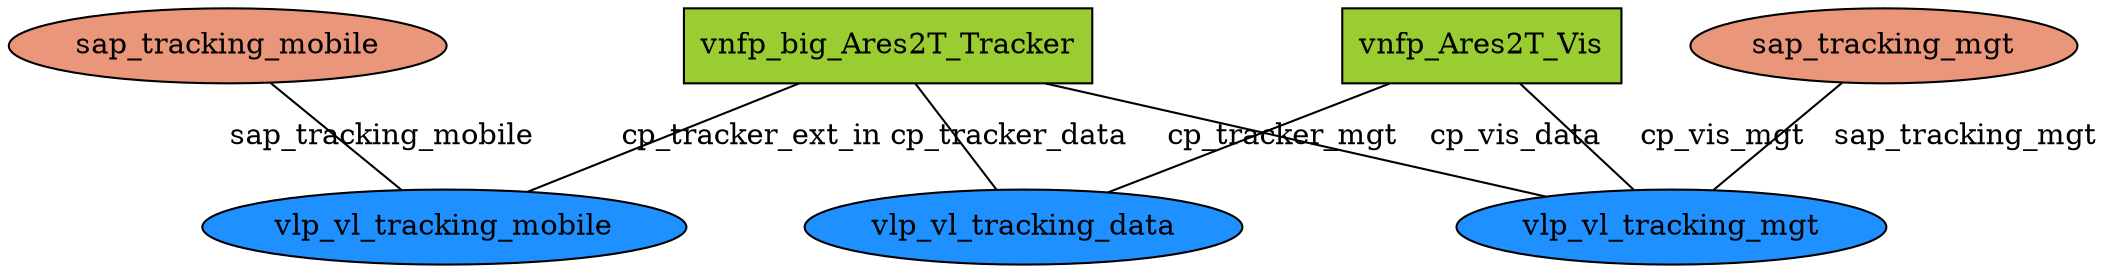strict graph G {
  splines=false;
  overlap=false;
  mindist=2.0;
  -1503706314 [ label="vnfp_big_Ares2T_Tracker" shape="box" style="filled" fillcolor="yellowgreen" ];
  1169940735 [ label="vnfp_Ares2T_Vis" shape="box" style="filled" fillcolor="yellowgreen" ];
  1228317574 [ label="vlp_vl_tracking_mobile" shape="oval" style="filled" fillcolor="dodgerblue" ];
  -1844810866 [ label="vlp_vl_tracking_data" shape="oval" style="filled" fillcolor="dodgerblue" ];
  -2137711178 [ label="vlp_vl_tracking_mgt" shape="oval" style="filled" fillcolor="dodgerblue" ];
  -734211891 [ label="sap_tracking_mobile" shape="oval" style="filled" fillcolor="darksalmon" ];
  1141657039 [ label="sap_tracking_mgt" shape="oval" style="filled" fillcolor="darksalmon" ];
  -1503706314 -- 1228317574 [ label="cp_tracker_ext_in" ];
  -1503706314 -- -1844810866 [ label="cp_tracker_data" ];
  -1503706314 -- -2137711178 [ label="cp_tracker_mgt" ];
  1169940735 -- -1844810866 [ label="cp_vis_data" ];
  1169940735 -- -2137711178 [ label="cp_vis_mgt" ];
  -734211891 -- 1228317574 [ label="sap_tracking_mobile" ];
  1141657039 -- -2137711178 [ label="sap_tracking_mgt" ];
}
